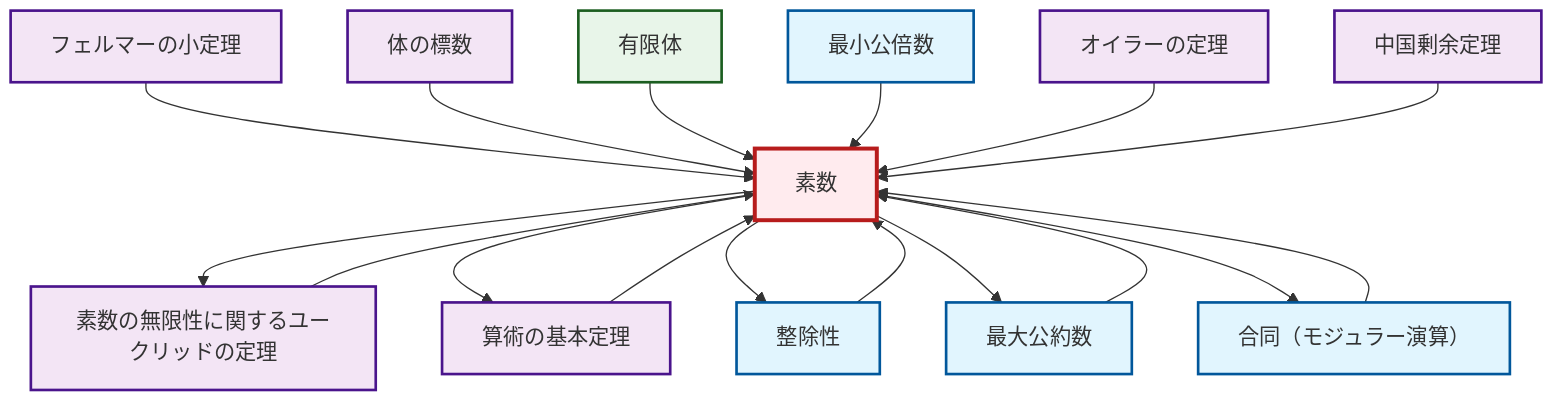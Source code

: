graph TD
    classDef definition fill:#e1f5fe,stroke:#01579b,stroke-width:2px
    classDef theorem fill:#f3e5f5,stroke:#4a148c,stroke-width:2px
    classDef axiom fill:#fff3e0,stroke:#e65100,stroke-width:2px
    classDef example fill:#e8f5e9,stroke:#1b5e20,stroke-width:2px
    classDef current fill:#ffebee,stroke:#b71c1c,stroke-width:3px
    thm-field-characteristic["体の標数"]:::theorem
    def-lcm["最小公倍数"]:::definition
    thm-euclid-infinitude-primes["素数の無限性に関するユークリッドの定理"]:::theorem
    thm-chinese-remainder["中国剰余定理"]:::theorem
    def-prime["素数"]:::definition
    def-gcd["最大公約数"]:::definition
    thm-fundamental-arithmetic["算術の基本定理"]:::theorem
    thm-fermat-little["フェルマーの小定理"]:::theorem
    def-divisibility["整除性"]:::definition
    ex-finite-field["有限体"]:::example
    def-congruence["合同（モジュラー演算）"]:::definition
    thm-euler["オイラーの定理"]:::theorem
    def-prime --> thm-euclid-infinitude-primes
    thm-fermat-little --> def-prime
    def-congruence --> def-prime
    def-prime --> thm-fundamental-arithmetic
    def-prime --> def-divisibility
    thm-field-characteristic --> def-prime
    thm-euclid-infinitude-primes --> def-prime
    ex-finite-field --> def-prime
    def-prime --> def-gcd
    def-prime --> def-congruence
    def-lcm --> def-prime
    def-gcd --> def-prime
    def-divisibility --> def-prime
    thm-fundamental-arithmetic --> def-prime
    thm-euler --> def-prime
    thm-chinese-remainder --> def-prime
    class def-prime current